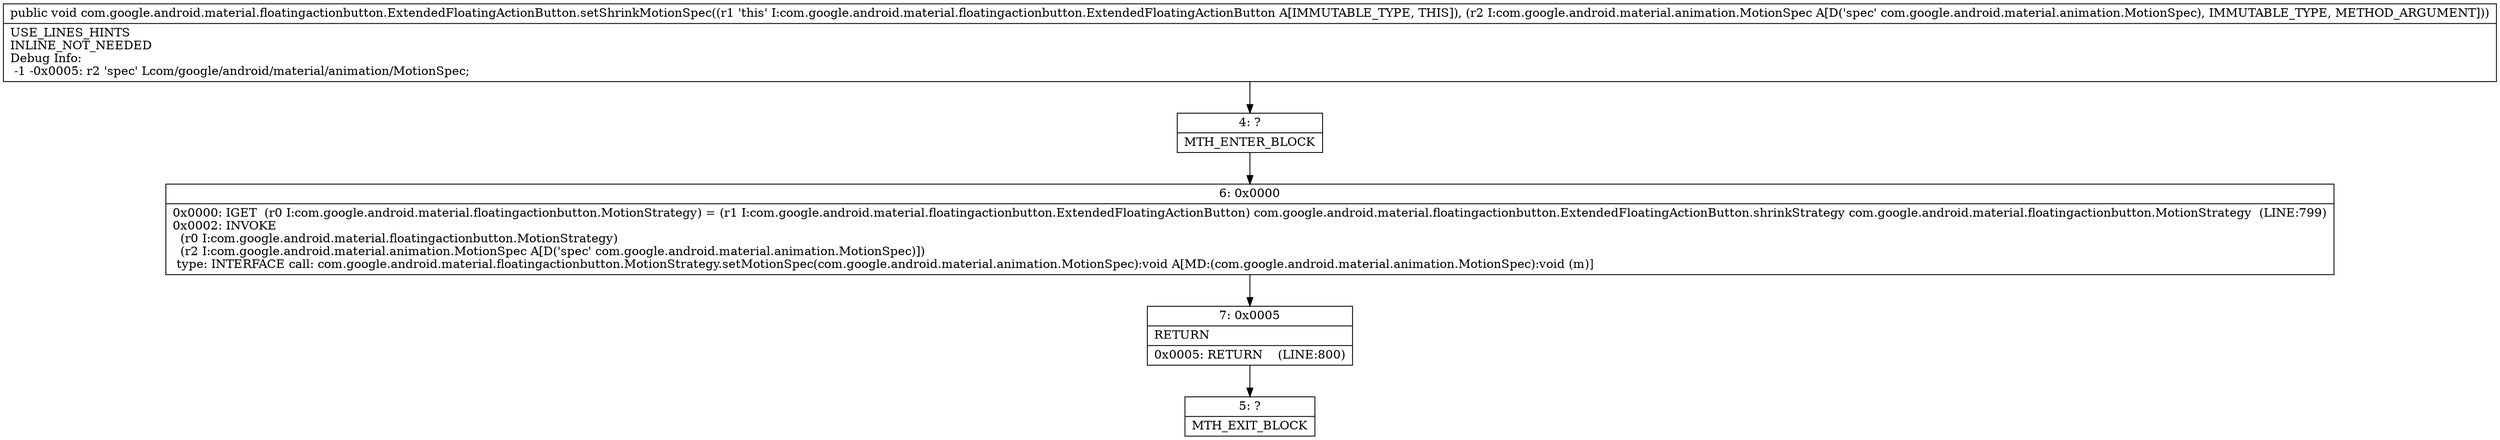 digraph "CFG forcom.google.android.material.floatingactionbutton.ExtendedFloatingActionButton.setShrinkMotionSpec(Lcom\/google\/android\/material\/animation\/MotionSpec;)V" {
Node_4 [shape=record,label="{4\:\ ?|MTH_ENTER_BLOCK\l}"];
Node_6 [shape=record,label="{6\:\ 0x0000|0x0000: IGET  (r0 I:com.google.android.material.floatingactionbutton.MotionStrategy) = (r1 I:com.google.android.material.floatingactionbutton.ExtendedFloatingActionButton) com.google.android.material.floatingactionbutton.ExtendedFloatingActionButton.shrinkStrategy com.google.android.material.floatingactionbutton.MotionStrategy  (LINE:799)\l0x0002: INVOKE  \l  (r0 I:com.google.android.material.floatingactionbutton.MotionStrategy)\l  (r2 I:com.google.android.material.animation.MotionSpec A[D('spec' com.google.android.material.animation.MotionSpec)])\l type: INTERFACE call: com.google.android.material.floatingactionbutton.MotionStrategy.setMotionSpec(com.google.android.material.animation.MotionSpec):void A[MD:(com.google.android.material.animation.MotionSpec):void (m)]\l}"];
Node_7 [shape=record,label="{7\:\ 0x0005|RETURN\l|0x0005: RETURN    (LINE:800)\l}"];
Node_5 [shape=record,label="{5\:\ ?|MTH_EXIT_BLOCK\l}"];
MethodNode[shape=record,label="{public void com.google.android.material.floatingactionbutton.ExtendedFloatingActionButton.setShrinkMotionSpec((r1 'this' I:com.google.android.material.floatingactionbutton.ExtendedFloatingActionButton A[IMMUTABLE_TYPE, THIS]), (r2 I:com.google.android.material.animation.MotionSpec A[D('spec' com.google.android.material.animation.MotionSpec), IMMUTABLE_TYPE, METHOD_ARGUMENT]))  | USE_LINES_HINTS\lINLINE_NOT_NEEDED\lDebug Info:\l  \-1 \-0x0005: r2 'spec' Lcom\/google\/android\/material\/animation\/MotionSpec;\l}"];
MethodNode -> Node_4;Node_4 -> Node_6;
Node_6 -> Node_7;
Node_7 -> Node_5;
}

